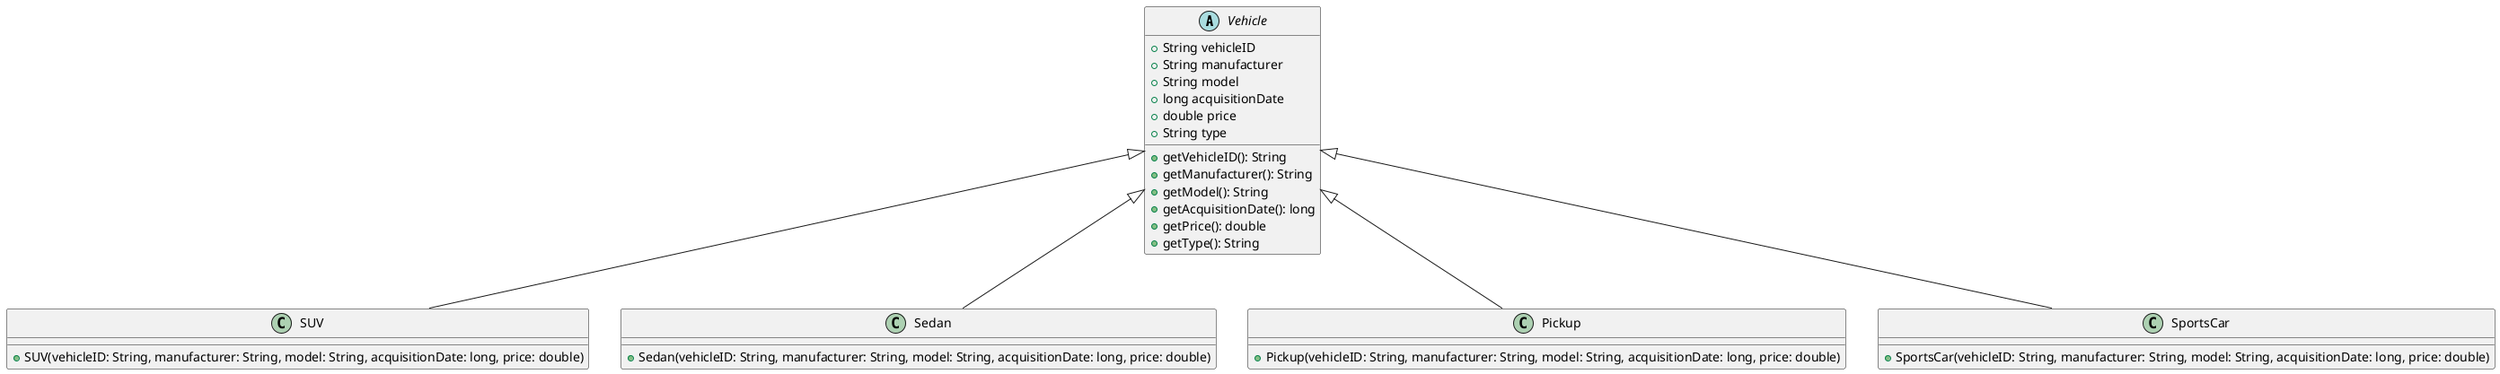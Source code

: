 @startuml

abstract class Vehicle {
    +String vehicleID
    +String manufacturer
    +String model
    +long acquisitionDate
    +double price
    +String type

    +getVehicleID(): String
    +getManufacturer(): String
    +getModel(): String
    +getAcquisitionDate(): long
    +getPrice(): double
    +getType(): String
}

class SUV {
    +SUV(vehicleID: String, manufacturer: String, model: String, acquisitionDate: long, price: double)
}

class Sedan {
    +Sedan(vehicleID: String, manufacturer: String, model: String, acquisitionDate: long, price: double)
}

class Pickup {
    +Pickup(vehicleID: String, manufacturer: String, model: String, acquisitionDate: long, price: double)
}

class SportsCar {
    +SportsCar(vehicleID: String, manufacturer: String, model: String, acquisitionDate: long, price: double)
}

Vehicle <|-- SUV
Vehicle <|-- Sedan
Vehicle <|-- Pickup
Vehicle <|-- SportsCar

@enduml
